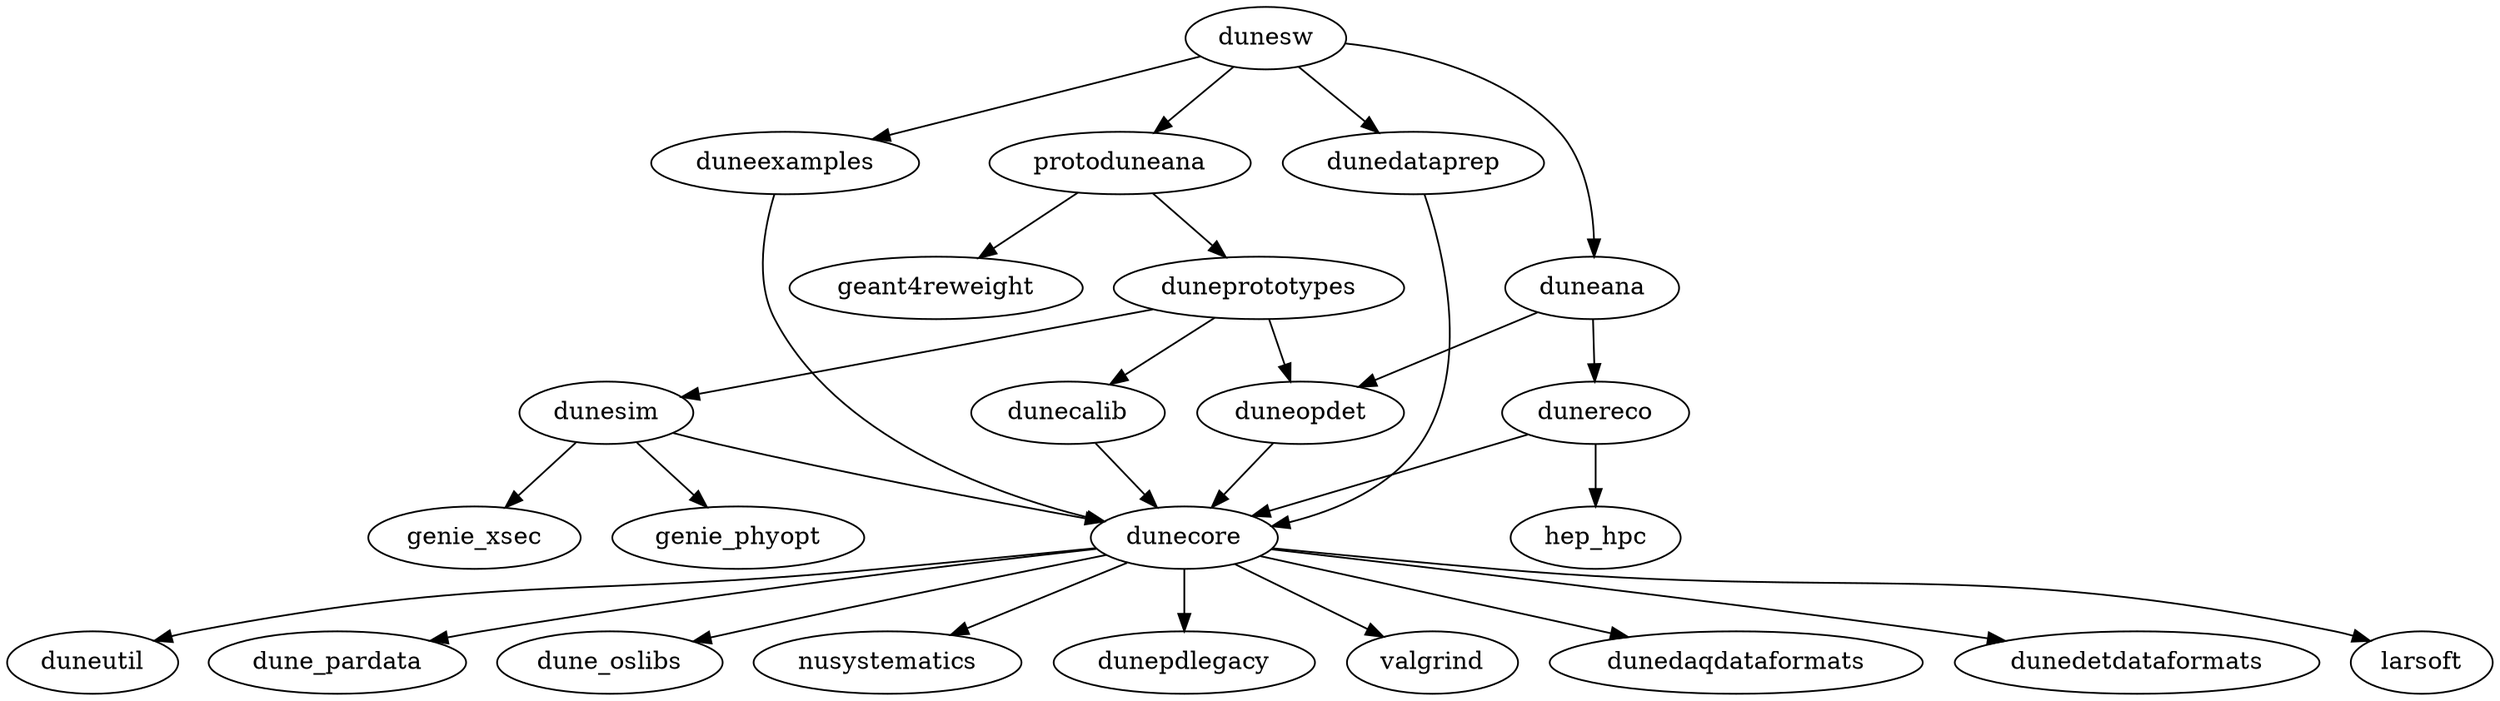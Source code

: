 digraph G {
dunesw -> duneexamples
dunesw -> dunedataprep
dunesw -> duneana
dunecore -> duneutil
dunesw -> protoduneana
protoduneana -> duneprototypes
protoduneana -> geant4reweight
dunecore -> dune_pardata
dunesim -> genie_xsec
dunesim -> genie_phyopt
dunecore -> dune_oslibs
duneana -> dunereco
duneana -> duneopdet
dunecore -> nusystematics
dunecalib -> dunecore
dunecore -> dunepdlegacy
dunecore -> valgrind
dunedataprep -> dunecore
duneexamples -> dunecore 
duneopdet -> dunecore 
duneprototypes -> duneopdet 
duneprototypes -> dunecalib
duneprototypes -> dunesim
dunereco -> dunecore
dunereco -> hep_hpc
dunesim -> dunecore
dunecore -> dunedaqdataformats
dunecore -> dunedetdataformats
dunecore -> larsoft
}
